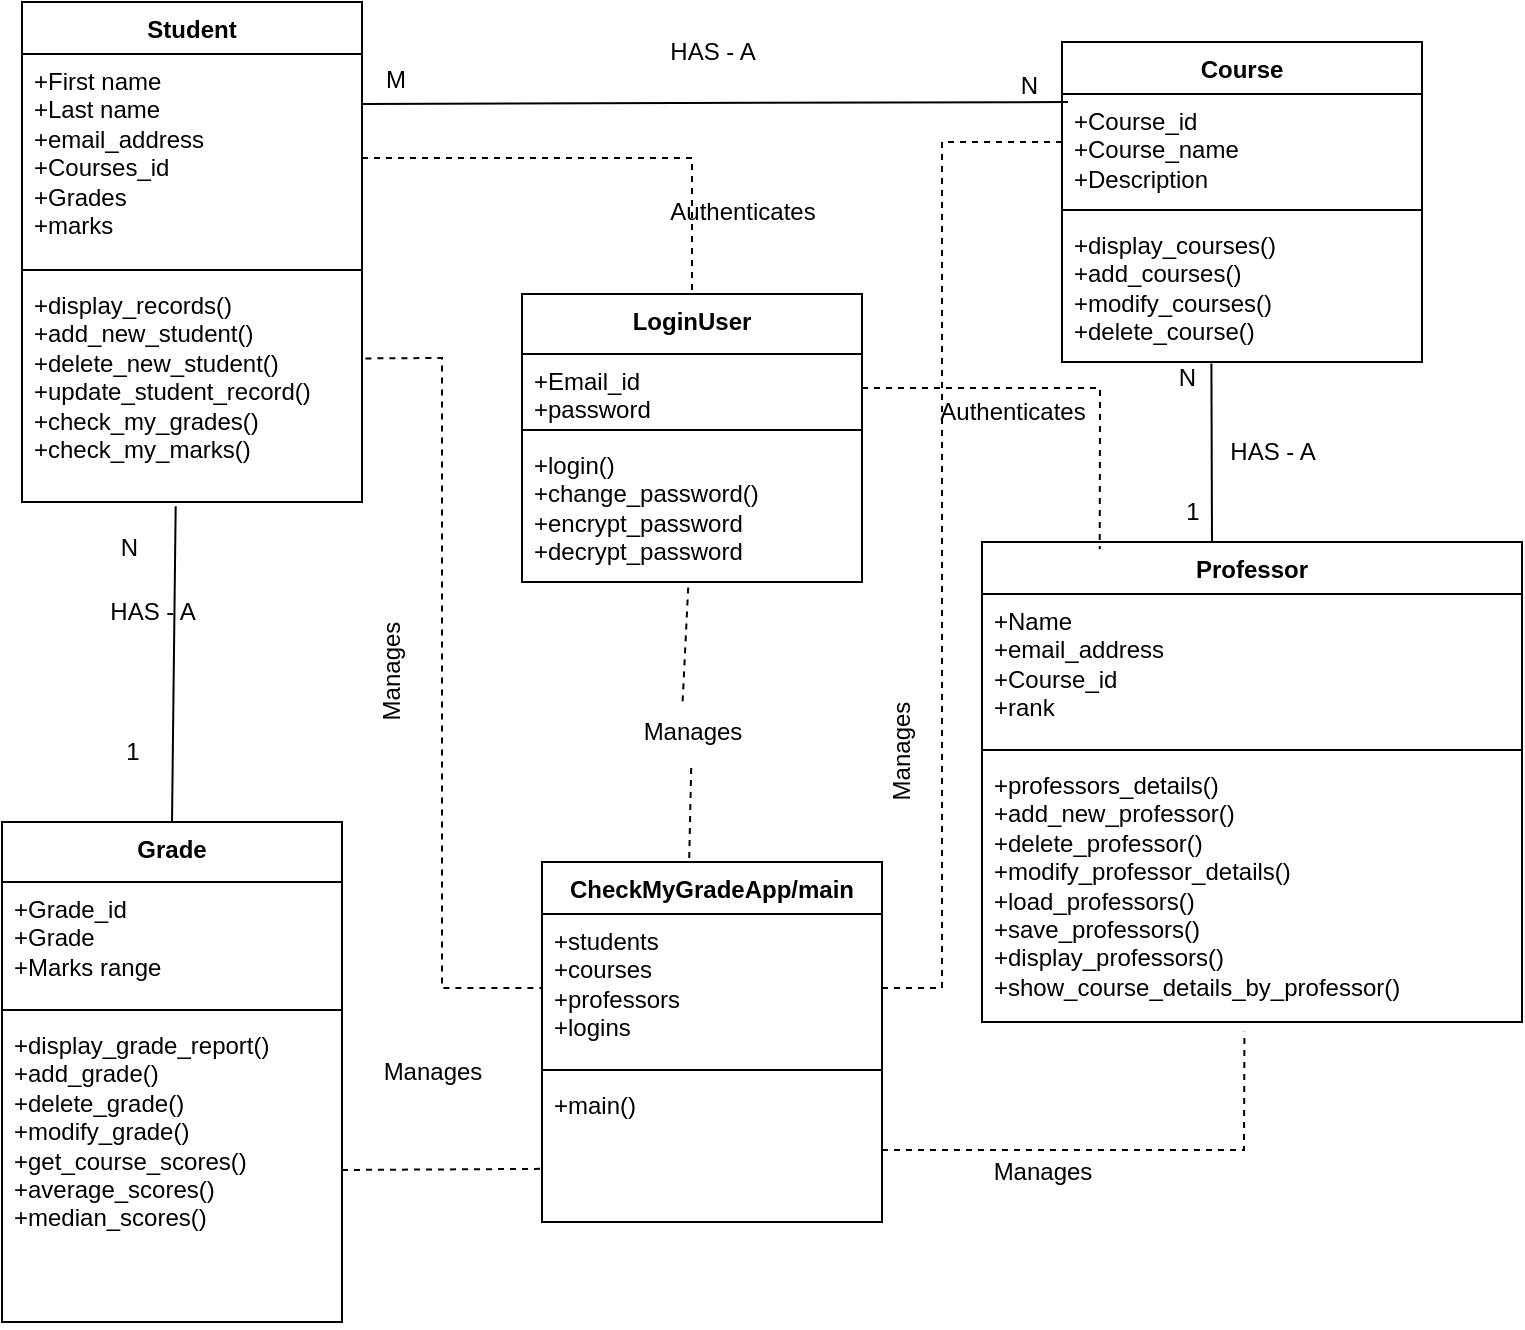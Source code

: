 <mxfile version="26.1.0">
  <diagram name="Page-1" id="QcKtMgjPRR-LLv5RreKO">
    <mxGraphModel dx="1050" dy="563" grid="1" gridSize="10" guides="1" tooltips="1" connect="1" arrows="1" fold="1" page="1" pageScale="1" pageWidth="850" pageHeight="1100" math="0" shadow="0">
      <root>
        <mxCell id="0" />
        <mxCell id="1" parent="0" />
        <mxCell id="8Q-3A9a3a8bKrOW3x1Tt-5" value="Student" style="swimlane;fontStyle=1;align=center;verticalAlign=top;childLayout=stackLayout;horizontal=1;startSize=26;horizontalStack=0;resizeParent=1;resizeParentMax=0;resizeLast=0;collapsible=1;marginBottom=0;whiteSpace=wrap;html=1;" parent="1" vertex="1">
          <mxGeometry x="70" y="40" width="170" height="250" as="geometry" />
        </mxCell>
        <mxCell id="8Q-3A9a3a8bKrOW3x1Tt-6" value="+First name&lt;div&gt;+Last name&lt;/div&gt;&lt;div&gt;+email_address&lt;/div&gt;&lt;div&gt;+Courses_id&lt;/div&gt;&lt;div&gt;+Grades&lt;/div&gt;&lt;div&gt;+marks&lt;/div&gt;" style="text;strokeColor=none;fillColor=none;align=left;verticalAlign=top;spacingLeft=4;spacingRight=4;overflow=hidden;rotatable=0;points=[[0,0.5],[1,0.5]];portConstraint=eastwest;whiteSpace=wrap;html=1;" parent="8Q-3A9a3a8bKrOW3x1Tt-5" vertex="1">
          <mxGeometry y="26" width="170" height="104" as="geometry" />
        </mxCell>
        <mxCell id="8Q-3A9a3a8bKrOW3x1Tt-7" value="" style="line;strokeWidth=1;fillColor=none;align=left;verticalAlign=middle;spacingTop=-1;spacingLeft=3;spacingRight=3;rotatable=0;labelPosition=right;points=[];portConstraint=eastwest;strokeColor=inherit;" parent="8Q-3A9a3a8bKrOW3x1Tt-5" vertex="1">
          <mxGeometry y="130" width="170" height="8" as="geometry" />
        </mxCell>
        <mxCell id="8Q-3A9a3a8bKrOW3x1Tt-8" value="&lt;div&gt;+display_records() +add_new_student() +delete_new_student() +update_student_record()&lt;/div&gt;&lt;div&gt;+check_my_grades()&lt;br&gt;+check_my_marks()&lt;/div&gt;" style="text;strokeColor=none;fillColor=none;align=left;verticalAlign=top;spacingLeft=4;spacingRight=4;overflow=hidden;rotatable=0;points=[[0,0.5],[1,0.5]];portConstraint=eastwest;whiteSpace=wrap;html=1;" parent="8Q-3A9a3a8bKrOW3x1Tt-5" vertex="1">
          <mxGeometry y="138" width="170" height="112" as="geometry" />
        </mxCell>
        <mxCell id="8Q-3A9a3a8bKrOW3x1Tt-16" value="Professor" style="swimlane;fontStyle=1;align=center;verticalAlign=top;childLayout=stackLayout;horizontal=1;startSize=26;horizontalStack=0;resizeParent=1;resizeParentMax=0;resizeLast=0;collapsible=1;marginBottom=0;whiteSpace=wrap;html=1;" parent="1" vertex="1">
          <mxGeometry x="550" y="310" width="270" height="240" as="geometry" />
        </mxCell>
        <mxCell id="8Q-3A9a3a8bKrOW3x1Tt-17" value="+Name&lt;div&gt;+email_address&lt;/div&gt;&lt;div&gt;+Course_id&lt;/div&gt;&lt;div&gt;+rank&lt;/div&gt;" style="text;strokeColor=none;fillColor=none;align=left;verticalAlign=top;spacingLeft=4;spacingRight=4;overflow=hidden;rotatable=0;points=[[0,0.5],[1,0.5]];portConstraint=eastwest;whiteSpace=wrap;html=1;" parent="8Q-3A9a3a8bKrOW3x1Tt-16" vertex="1">
          <mxGeometry y="26" width="270" height="74" as="geometry" />
        </mxCell>
        <mxCell id="8Q-3A9a3a8bKrOW3x1Tt-18" value="" style="line;strokeWidth=1;fillColor=none;align=left;verticalAlign=middle;spacingTop=-1;spacingLeft=3;spacingRight=3;rotatable=0;labelPosition=right;points=[];portConstraint=eastwest;strokeColor=inherit;" parent="8Q-3A9a3a8bKrOW3x1Tt-16" vertex="1">
          <mxGeometry y="100" width="270" height="8" as="geometry" />
        </mxCell>
        <mxCell id="8Q-3A9a3a8bKrOW3x1Tt-19" value="+professors_details()&lt;div&gt;+add_new_professor()&lt;div&gt;+delete_professor()&amp;nbsp;&lt;/div&gt;&lt;div&gt;+modify_professor_details()&lt;/div&gt;&lt;div&gt;+load_professors()&lt;br&gt;&lt;/div&gt;&lt;div&gt;+save_professors()&lt;br&gt;+display_professors()&lt;br&gt;+show_course_details_by_professor()&lt;/div&gt;&lt;/div&gt;" style="text;strokeColor=none;fillColor=none;align=left;verticalAlign=top;spacingLeft=4;spacingRight=4;overflow=hidden;rotatable=0;points=[[0,0.5],[1,0.5]];portConstraint=eastwest;whiteSpace=wrap;html=1;" parent="8Q-3A9a3a8bKrOW3x1Tt-16" vertex="1">
          <mxGeometry y="108" width="270" height="132" as="geometry" />
        </mxCell>
        <mxCell id="8Q-3A9a3a8bKrOW3x1Tt-36" value="CheckMyGradeApp/main" style="swimlane;fontStyle=1;align=center;verticalAlign=top;childLayout=stackLayout;horizontal=1;startSize=26;horizontalStack=0;resizeParent=1;resizeParentMax=0;resizeLast=0;collapsible=1;marginBottom=0;whiteSpace=wrap;html=1;" parent="1" vertex="1">
          <mxGeometry x="330" y="470" width="170" height="180" as="geometry" />
        </mxCell>
        <mxCell id="8Q-3A9a3a8bKrOW3x1Tt-37" value="+students&amp;nbsp;&lt;div&gt;+courses&lt;/div&gt;&lt;div&gt;+professors&amp;nbsp;&lt;/div&gt;&lt;div&gt;+logins&lt;/div&gt;" style="text;strokeColor=none;fillColor=none;align=left;verticalAlign=top;spacingLeft=4;spacingRight=4;overflow=hidden;rotatable=0;points=[[0,0.5],[1,0.5]];portConstraint=eastwest;whiteSpace=wrap;html=1;" parent="8Q-3A9a3a8bKrOW3x1Tt-36" vertex="1">
          <mxGeometry y="26" width="170" height="74" as="geometry" />
        </mxCell>
        <mxCell id="8Q-3A9a3a8bKrOW3x1Tt-38" value="" style="line;strokeWidth=1;fillColor=none;align=left;verticalAlign=middle;spacingTop=-1;spacingLeft=3;spacingRight=3;rotatable=0;labelPosition=right;points=[];portConstraint=eastwest;strokeColor=inherit;" parent="8Q-3A9a3a8bKrOW3x1Tt-36" vertex="1">
          <mxGeometry y="100" width="170" height="8" as="geometry" />
        </mxCell>
        <mxCell id="8Q-3A9a3a8bKrOW3x1Tt-39" value="&lt;div&gt;+main()&lt;/div&gt;" style="text;strokeColor=none;fillColor=none;align=left;verticalAlign=top;spacingLeft=4;spacingRight=4;overflow=hidden;rotatable=0;points=[[0,0.5],[1,0.5]];portConstraint=eastwest;whiteSpace=wrap;html=1;" parent="8Q-3A9a3a8bKrOW3x1Tt-36" vertex="1">
          <mxGeometry y="108" width="170" height="72" as="geometry" />
        </mxCell>
        <mxCell id="8Q-3A9a3a8bKrOW3x1Tt-41" value="Grade" style="swimlane;fontStyle=1;align=center;verticalAlign=top;childLayout=stackLayout;horizontal=1;startSize=30;horizontalStack=0;resizeParent=1;resizeParentMax=0;resizeLast=0;collapsible=1;marginBottom=0;whiteSpace=wrap;html=1;" parent="1" vertex="1">
          <mxGeometry x="60" y="450" width="170" height="250" as="geometry" />
        </mxCell>
        <mxCell id="8Q-3A9a3a8bKrOW3x1Tt-42" value="+Grade_id &lt;br&gt;+Grade &lt;br&gt;+Marks range&amp;nbsp;" style="text;strokeColor=none;fillColor=none;align=left;verticalAlign=top;spacingLeft=4;spacingRight=4;overflow=hidden;rotatable=0;points=[[0,0.5],[1,0.5]];portConstraint=eastwest;whiteSpace=wrap;html=1;" parent="8Q-3A9a3a8bKrOW3x1Tt-41" vertex="1">
          <mxGeometry y="30" width="170" height="60" as="geometry" />
        </mxCell>
        <mxCell id="8Q-3A9a3a8bKrOW3x1Tt-43" value="" style="line;strokeWidth=1;fillColor=none;align=left;verticalAlign=middle;spacingTop=-1;spacingLeft=3;spacingRight=3;rotatable=0;labelPosition=right;points=[];portConstraint=eastwest;strokeColor=inherit;" parent="8Q-3A9a3a8bKrOW3x1Tt-41" vertex="1">
          <mxGeometry y="90" width="170" height="8" as="geometry" />
        </mxCell>
        <mxCell id="8Q-3A9a3a8bKrOW3x1Tt-44" value="+display_grade_report() +add_grade() &lt;br&gt;+delete_grade()&lt;div&gt;+modify_grade() &lt;/div&gt;&lt;div&gt;+get_course_scores()&lt;/div&gt;&lt;div&gt;+average_scores()&lt;/div&gt;&lt;div&gt;+median_scores()&lt;br&gt;&lt;br&gt;&lt;/div&gt;" style="text;strokeColor=none;fillColor=none;align=left;verticalAlign=top;spacingLeft=4;spacingRight=4;overflow=hidden;rotatable=0;points=[[0,0.5],[1,0.5]];portConstraint=eastwest;whiteSpace=wrap;html=1;" parent="8Q-3A9a3a8bKrOW3x1Tt-41" vertex="1">
          <mxGeometry y="98" width="170" height="152" as="geometry" />
        </mxCell>
        <mxCell id="6nEk_QV174e94a7W0Xeq-19" value="HAS - A" style="text;html=1;align=center;verticalAlign=middle;resizable=0;points=[];autosize=1;strokeColor=none;fillColor=none;" parent="1" vertex="1">
          <mxGeometry x="380" y="50" width="70" height="30" as="geometry" />
        </mxCell>
        <mxCell id="6nEk_QV174e94a7W0Xeq-26" value="" style="endArrow=none;html=1;rounded=0;exitX=0.5;exitY=0;exitDx=0;exitDy=0;entryX=0.452;entryY=1.019;entryDx=0;entryDy=0;entryPerimeter=0;" parent="1" source="8Q-3A9a3a8bKrOW3x1Tt-41" target="8Q-3A9a3a8bKrOW3x1Tt-8" edge="1">
          <mxGeometry relative="1" as="geometry">
            <mxPoint x="290" y="310" as="sourcePoint" />
            <mxPoint x="450" y="310" as="targetPoint" />
          </mxGeometry>
        </mxCell>
        <mxCell id="6nEk_QV174e94a7W0Xeq-27" value="N" style="resizable=0;html=1;whiteSpace=wrap;align=right;verticalAlign=bottom;" parent="6nEk_QV174e94a7W0Xeq-26" connectable="0" vertex="1">
          <mxGeometry x="1" relative="1" as="geometry">
            <mxPoint x="-17" y="29" as="offset" />
          </mxGeometry>
        </mxCell>
        <mxCell id="6nEk_QV174e94a7W0Xeq-28" value="1" style="text;html=1;align=center;verticalAlign=middle;resizable=0;points=[];autosize=1;strokeColor=none;fillColor=none;" parent="1" vertex="1">
          <mxGeometry x="110" y="400" width="30" height="30" as="geometry" />
        </mxCell>
        <mxCell id="6nEk_QV174e94a7W0Xeq-29" value="HAS - A" style="text;html=1;align=center;verticalAlign=middle;resizable=0;points=[];autosize=1;strokeColor=none;fillColor=none;" parent="1" vertex="1">
          <mxGeometry x="100" y="330" width="70" height="30" as="geometry" />
        </mxCell>
        <mxCell id="6nEk_QV174e94a7W0Xeq-30" value="" style="endArrow=none;html=1;rounded=0;entryX=0.415;entryY=1.01;entryDx=0;entryDy=0;entryPerimeter=0;" parent="1" target="8Q-3A9a3a8bKrOW3x1Tt-14" edge="1">
          <mxGeometry relative="1" as="geometry">
            <mxPoint x="665" y="310" as="sourcePoint" />
            <mxPoint x="666" y="174" as="targetPoint" />
          </mxGeometry>
        </mxCell>
        <mxCell id="6nEk_QV174e94a7W0Xeq-31" value="N" style="resizable=0;html=1;whiteSpace=wrap;align=right;verticalAlign=bottom;" parent="6nEk_QV174e94a7W0Xeq-30" connectable="0" vertex="1">
          <mxGeometry x="1" relative="1" as="geometry">
            <mxPoint x="-6" y="16" as="offset" />
          </mxGeometry>
        </mxCell>
        <mxCell id="6nEk_QV174e94a7W0Xeq-34" value="1" style="text;html=1;align=center;verticalAlign=middle;resizable=0;points=[];autosize=1;strokeColor=none;fillColor=none;" parent="1" vertex="1">
          <mxGeometry x="640" y="280" width="30" height="30" as="geometry" />
        </mxCell>
        <mxCell id="8Q-3A9a3a8bKrOW3x1Tt-11" value="Course" style="swimlane;fontStyle=1;align=center;verticalAlign=top;childLayout=stackLayout;horizontal=1;startSize=26;horizontalStack=0;resizeParent=1;resizeParentMax=0;resizeLast=0;collapsible=1;marginBottom=0;whiteSpace=wrap;html=1;" parent="1" vertex="1">
          <mxGeometry x="590" y="60" width="180" height="160" as="geometry" />
        </mxCell>
        <mxCell id="8Q-3A9a3a8bKrOW3x1Tt-12" value="+Course_id&lt;div&gt;+Course_name&lt;/div&gt;&lt;div&gt;+Description&lt;/div&gt;" style="text;strokeColor=none;fillColor=none;align=left;verticalAlign=top;spacingLeft=4;spacingRight=4;overflow=hidden;rotatable=0;points=[[0,0.5],[1,0.5]];portConstraint=eastwest;whiteSpace=wrap;html=1;" parent="8Q-3A9a3a8bKrOW3x1Tt-11" vertex="1">
          <mxGeometry y="26" width="180" height="54" as="geometry" />
        </mxCell>
        <mxCell id="8Q-3A9a3a8bKrOW3x1Tt-13" value="" style="line;strokeWidth=1;fillColor=none;align=left;verticalAlign=middle;spacingTop=-1;spacingLeft=3;spacingRight=3;rotatable=0;labelPosition=right;points=[];portConstraint=eastwest;strokeColor=inherit;" parent="8Q-3A9a3a8bKrOW3x1Tt-11" vertex="1">
          <mxGeometry y="80" width="180" height="8" as="geometry" />
        </mxCell>
        <mxCell id="8Q-3A9a3a8bKrOW3x1Tt-14" value="+display_courses()&lt;div&gt;+add_courses()&lt;br&gt;+modify_courses()&lt;/div&gt;&lt;div&gt;+delete_course()&lt;/div&gt;" style="text;strokeColor=none;fillColor=none;align=left;verticalAlign=top;spacingLeft=4;spacingRight=4;overflow=hidden;rotatable=0;points=[[0,0.5],[1,0.5]];portConstraint=eastwest;whiteSpace=wrap;html=1;" parent="8Q-3A9a3a8bKrOW3x1Tt-11" vertex="1">
          <mxGeometry y="88" width="180" height="72" as="geometry" />
        </mxCell>
        <mxCell id="8Q-3A9a3a8bKrOW3x1Tt-32" value="LoginUser " style="swimlane;fontStyle=1;align=center;verticalAlign=top;childLayout=stackLayout;horizontal=1;startSize=30;horizontalStack=0;resizeParent=1;resizeParentMax=0;resizeLast=0;collapsible=1;marginBottom=0;whiteSpace=wrap;html=1;" parent="1" vertex="1">
          <mxGeometry x="320" y="186" width="170" height="144" as="geometry" />
        </mxCell>
        <mxCell id="8Q-3A9a3a8bKrOW3x1Tt-33" value="+Email_id&lt;div&gt;+password&lt;/div&gt;" style="text;strokeColor=none;fillColor=none;align=left;verticalAlign=top;spacingLeft=4;spacingRight=4;overflow=hidden;rotatable=0;points=[[0,0.5],[1,0.5]];portConstraint=eastwest;whiteSpace=wrap;html=1;" parent="8Q-3A9a3a8bKrOW3x1Tt-32" vertex="1">
          <mxGeometry y="30" width="170" height="34" as="geometry" />
        </mxCell>
        <mxCell id="8Q-3A9a3a8bKrOW3x1Tt-34" value="" style="line;strokeWidth=1;fillColor=none;align=left;verticalAlign=middle;spacingTop=-1;spacingLeft=3;spacingRight=3;rotatable=0;labelPosition=right;points=[];portConstraint=eastwest;strokeColor=inherit;" parent="8Q-3A9a3a8bKrOW3x1Tt-32" vertex="1">
          <mxGeometry y="64" width="170" height="8" as="geometry" />
        </mxCell>
        <mxCell id="8Q-3A9a3a8bKrOW3x1Tt-35" value="+login()&lt;div&gt;+change_password()&lt;/div&gt;&lt;div&gt;+encrypt_password&lt;/div&gt;&lt;div&gt;+decrypt_password&lt;/div&gt;" style="text;strokeColor=none;fillColor=none;align=left;verticalAlign=top;spacingLeft=4;spacingRight=4;overflow=hidden;rotatable=0;points=[[0,0.5],[1,0.5]];portConstraint=eastwest;whiteSpace=wrap;html=1;" parent="8Q-3A9a3a8bKrOW3x1Tt-32" vertex="1">
          <mxGeometry y="72" width="170" height="72" as="geometry" />
        </mxCell>
        <mxCell id="6nEk_QV174e94a7W0Xeq-39" value="" style="endArrow=none;html=1;rounded=0;exitX=0.993;exitY=0.62;exitDx=0;exitDy=0;exitPerimeter=0;entryX=0.01;entryY=0.059;entryDx=0;entryDy=0;entryPerimeter=0;" parent="1" edge="1">
          <mxGeometry relative="1" as="geometry">
            <mxPoint x="240.0" y="90.95" as="sourcePoint" />
            <mxPoint x="592.99" y="90.004" as="targetPoint" />
          </mxGeometry>
        </mxCell>
        <mxCell id="6nEk_QV174e94a7W0Xeq-40" value="M" style="resizable=0;html=1;whiteSpace=wrap;align=left;verticalAlign=bottom;" parent="6nEk_QV174e94a7W0Xeq-39" connectable="0" vertex="1">
          <mxGeometry x="-1" relative="1" as="geometry">
            <mxPoint x="10" y="-3" as="offset" />
          </mxGeometry>
        </mxCell>
        <mxCell id="6nEk_QV174e94a7W0Xeq-41" value="N" style="resizable=0;html=1;whiteSpace=wrap;align=right;verticalAlign=bottom;" parent="6nEk_QV174e94a7W0Xeq-39" connectable="0" vertex="1">
          <mxGeometry x="1" relative="1" as="geometry">
            <mxPoint x="-13" as="offset" />
          </mxGeometry>
        </mxCell>
        <mxCell id="6nEk_QV174e94a7W0Xeq-43" value="HAS - A" style="text;html=1;align=center;verticalAlign=middle;resizable=0;points=[];autosize=1;strokeColor=none;fillColor=none;" parent="1" vertex="1">
          <mxGeometry x="660" y="250" width="70" height="30" as="geometry" />
        </mxCell>
        <mxCell id="6nEk_QV174e94a7W0Xeq-44" value="" style="endArrow=none;dashed=1;html=1;rounded=0;exitX=1;exitY=0.5;exitDx=0;exitDy=0;entryX=0.486;entryY=1.037;entryDx=0;entryDy=0;entryPerimeter=0;" parent="1" source="8Q-3A9a3a8bKrOW3x1Tt-39" target="8Q-3A9a3a8bKrOW3x1Tt-19" edge="1">
          <mxGeometry width="50" height="50" relative="1" as="geometry">
            <mxPoint x="560" y="520" as="sourcePoint" />
            <mxPoint x="610" y="470" as="targetPoint" />
            <Array as="points">
              <mxPoint x="681" y="614" />
            </Array>
          </mxGeometry>
        </mxCell>
        <mxCell id="6nEk_QV174e94a7W0Xeq-45" value="" style="endArrow=none;dashed=1;html=1;rounded=0;exitX=0.433;exitY=-0.011;exitDx=0;exitDy=0;exitPerimeter=0;" parent="1" source="6nEk_QV174e94a7W0Xeq-59" target="8Q-3A9a3a8bKrOW3x1Tt-35" edge="1">
          <mxGeometry width="50" height="50" relative="1" as="geometry">
            <mxPoint x="400" y="460" as="sourcePoint" />
            <mxPoint x="409.89" y="332.376" as="targetPoint" />
          </mxGeometry>
        </mxCell>
        <mxCell id="6nEk_QV174e94a7W0Xeq-47" value="" style="endArrow=none;dashed=1;html=1;rounded=0;entryX=0;entryY=0.631;entryDx=0;entryDy=0;entryPerimeter=0;exitX=1;exitY=0.5;exitDx=0;exitDy=0;" parent="1" source="8Q-3A9a3a8bKrOW3x1Tt-44" target="8Q-3A9a3a8bKrOW3x1Tt-39" edge="1">
          <mxGeometry width="50" height="50" relative="1" as="geometry">
            <mxPoint x="230" y="540" as="sourcePoint" />
            <mxPoint x="280" y="490" as="targetPoint" />
          </mxGeometry>
        </mxCell>
        <mxCell id="6nEk_QV174e94a7W0Xeq-49" value="" style="endArrow=none;dashed=1;html=1;rounded=0;exitX=1;exitY=0.5;exitDx=0;exitDy=0;" parent="1" source="8Q-3A9a3a8bKrOW3x1Tt-37" edge="1">
          <mxGeometry width="50" height="50" relative="1" as="geometry">
            <mxPoint x="530" y="530" as="sourcePoint" />
            <mxPoint x="590" y="110" as="targetPoint" />
            <Array as="points">
              <mxPoint x="530" y="533" />
              <mxPoint x="530" y="110" />
            </Array>
          </mxGeometry>
        </mxCell>
        <mxCell id="6nEk_QV174e94a7W0Xeq-50" value="" style="endArrow=none;dashed=1;html=1;rounded=0;exitX=1.01;exitY=0.359;exitDx=0;exitDy=0;exitPerimeter=0;entryX=0;entryY=0.5;entryDx=0;entryDy=0;" parent="1" source="8Q-3A9a3a8bKrOW3x1Tt-8" target="8Q-3A9a3a8bKrOW3x1Tt-37" edge="1">
          <mxGeometry width="50" height="50" relative="1" as="geometry">
            <mxPoint x="540" y="370" as="sourcePoint" />
            <mxPoint x="280" y="550" as="targetPoint" />
            <Array as="points">
              <mxPoint x="280" y="218" />
              <mxPoint x="280" y="533" />
            </Array>
          </mxGeometry>
        </mxCell>
        <mxCell id="6nEk_QV174e94a7W0Xeq-51" value="" style="endArrow=none;dashed=1;html=1;rounded=0;exitX=1;exitY=0.5;exitDx=0;exitDy=0;entryX=0.218;entryY=0.015;entryDx=0;entryDy=0;entryPerimeter=0;" parent="1" source="8Q-3A9a3a8bKrOW3x1Tt-33" target="8Q-3A9a3a8bKrOW3x1Tt-16" edge="1">
          <mxGeometry width="50" height="50" relative="1" as="geometry">
            <mxPoint x="540" y="370" as="sourcePoint" />
            <mxPoint x="590" y="320" as="targetPoint" />
            <Array as="points">
              <mxPoint x="609" y="233" />
            </Array>
          </mxGeometry>
        </mxCell>
        <mxCell id="6nEk_QV174e94a7W0Xeq-52" value="" style="endArrow=none;dashed=1;html=1;rounded=0;exitX=1;exitY=0.5;exitDx=0;exitDy=0;entryX=0.5;entryY=0;entryDx=0;entryDy=0;" parent="1" source="8Q-3A9a3a8bKrOW3x1Tt-6" target="8Q-3A9a3a8bKrOW3x1Tt-32" edge="1">
          <mxGeometry width="50" height="50" relative="1" as="geometry">
            <mxPoint x="540" y="370" as="sourcePoint" />
            <mxPoint x="590" y="320" as="targetPoint" />
            <Array as="points">
              <mxPoint x="405" y="118" />
            </Array>
          </mxGeometry>
        </mxCell>
        <mxCell id="6nEk_QV174e94a7W0Xeq-53" value="Authenticates" style="text;html=1;align=center;verticalAlign=middle;resizable=0;points=[];autosize=1;strokeColor=none;fillColor=none;" parent="1" vertex="1">
          <mxGeometry x="380" y="130" width="100" height="30" as="geometry" />
        </mxCell>
        <mxCell id="6nEk_QV174e94a7W0Xeq-54" value="Manages" style="text;html=1;align=center;verticalAlign=middle;resizable=0;points=[];autosize=1;strokeColor=none;fillColor=none;rotation=-90;" parent="1" vertex="1">
          <mxGeometry x="220" y="360" width="70" height="30" as="geometry" />
        </mxCell>
        <mxCell id="6nEk_QV174e94a7W0Xeq-56" value="Manages" style="text;html=1;align=center;verticalAlign=middle;resizable=0;points=[];autosize=1;strokeColor=none;fillColor=none;rotation=-90;" parent="1" vertex="1">
          <mxGeometry x="475" y="400" width="70" height="30" as="geometry" />
        </mxCell>
        <mxCell id="6nEk_QV174e94a7W0Xeq-57" value="Manages" style="text;html=1;align=center;verticalAlign=middle;resizable=0;points=[];autosize=1;strokeColor=none;fillColor=none;" parent="1" vertex="1">
          <mxGeometry x="545" y="610" width="70" height="30" as="geometry" />
        </mxCell>
        <mxCell id="6nEk_QV174e94a7W0Xeq-58" value="Manages" style="text;html=1;align=center;verticalAlign=middle;resizable=0;points=[];autosize=1;strokeColor=none;fillColor=none;" parent="1" vertex="1">
          <mxGeometry x="240" y="560" width="70" height="30" as="geometry" />
        </mxCell>
        <mxCell id="6nEk_QV174e94a7W0Xeq-60" value="" style="endArrow=none;dashed=1;html=1;rounded=0;exitX=0.433;exitY=-0.011;exitDx=0;exitDy=0;exitPerimeter=0;" parent="1" source="8Q-3A9a3a8bKrOW3x1Tt-36" target="6nEk_QV174e94a7W0Xeq-59" edge="1">
          <mxGeometry width="50" height="50" relative="1" as="geometry">
            <mxPoint x="404" y="467" as="sourcePoint" />
            <mxPoint x="405" y="330" as="targetPoint" />
          </mxGeometry>
        </mxCell>
        <mxCell id="6nEk_QV174e94a7W0Xeq-59" value="Manages" style="text;html=1;align=center;verticalAlign=middle;resizable=0;points=[];autosize=1;strokeColor=none;fillColor=none;" parent="1" vertex="1">
          <mxGeometry x="370" y="390" width="70" height="30" as="geometry" />
        </mxCell>
        <mxCell id="6nEk_QV174e94a7W0Xeq-61" value="Authenticates" style="text;html=1;align=center;verticalAlign=middle;resizable=0;points=[];autosize=1;strokeColor=none;fillColor=none;" parent="1" vertex="1">
          <mxGeometry x="515" y="230" width="100" height="30" as="geometry" />
        </mxCell>
      </root>
    </mxGraphModel>
  </diagram>
</mxfile>
